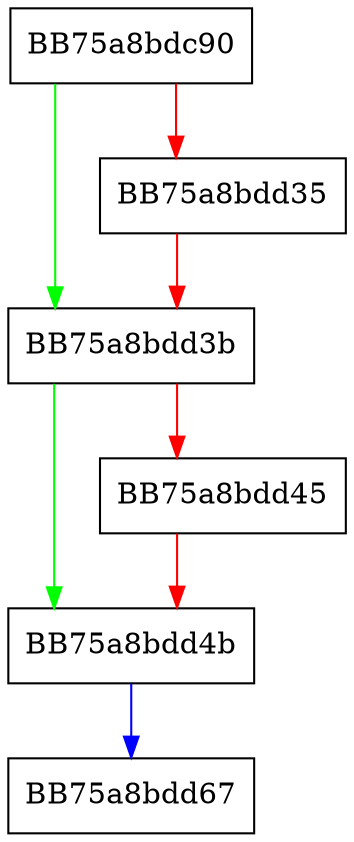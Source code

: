 digraph tdt_create_agent_instance {
  node [shape="box"];
  graph [splines=ortho];
  BB75a8bdc90 -> BB75a8bdd3b [color="green"];
  BB75a8bdc90 -> BB75a8bdd35 [color="red"];
  BB75a8bdd35 -> BB75a8bdd3b [color="red"];
  BB75a8bdd3b -> BB75a8bdd4b [color="green"];
  BB75a8bdd3b -> BB75a8bdd45 [color="red"];
  BB75a8bdd45 -> BB75a8bdd4b [color="red"];
  BB75a8bdd4b -> BB75a8bdd67 [color="blue"];
}